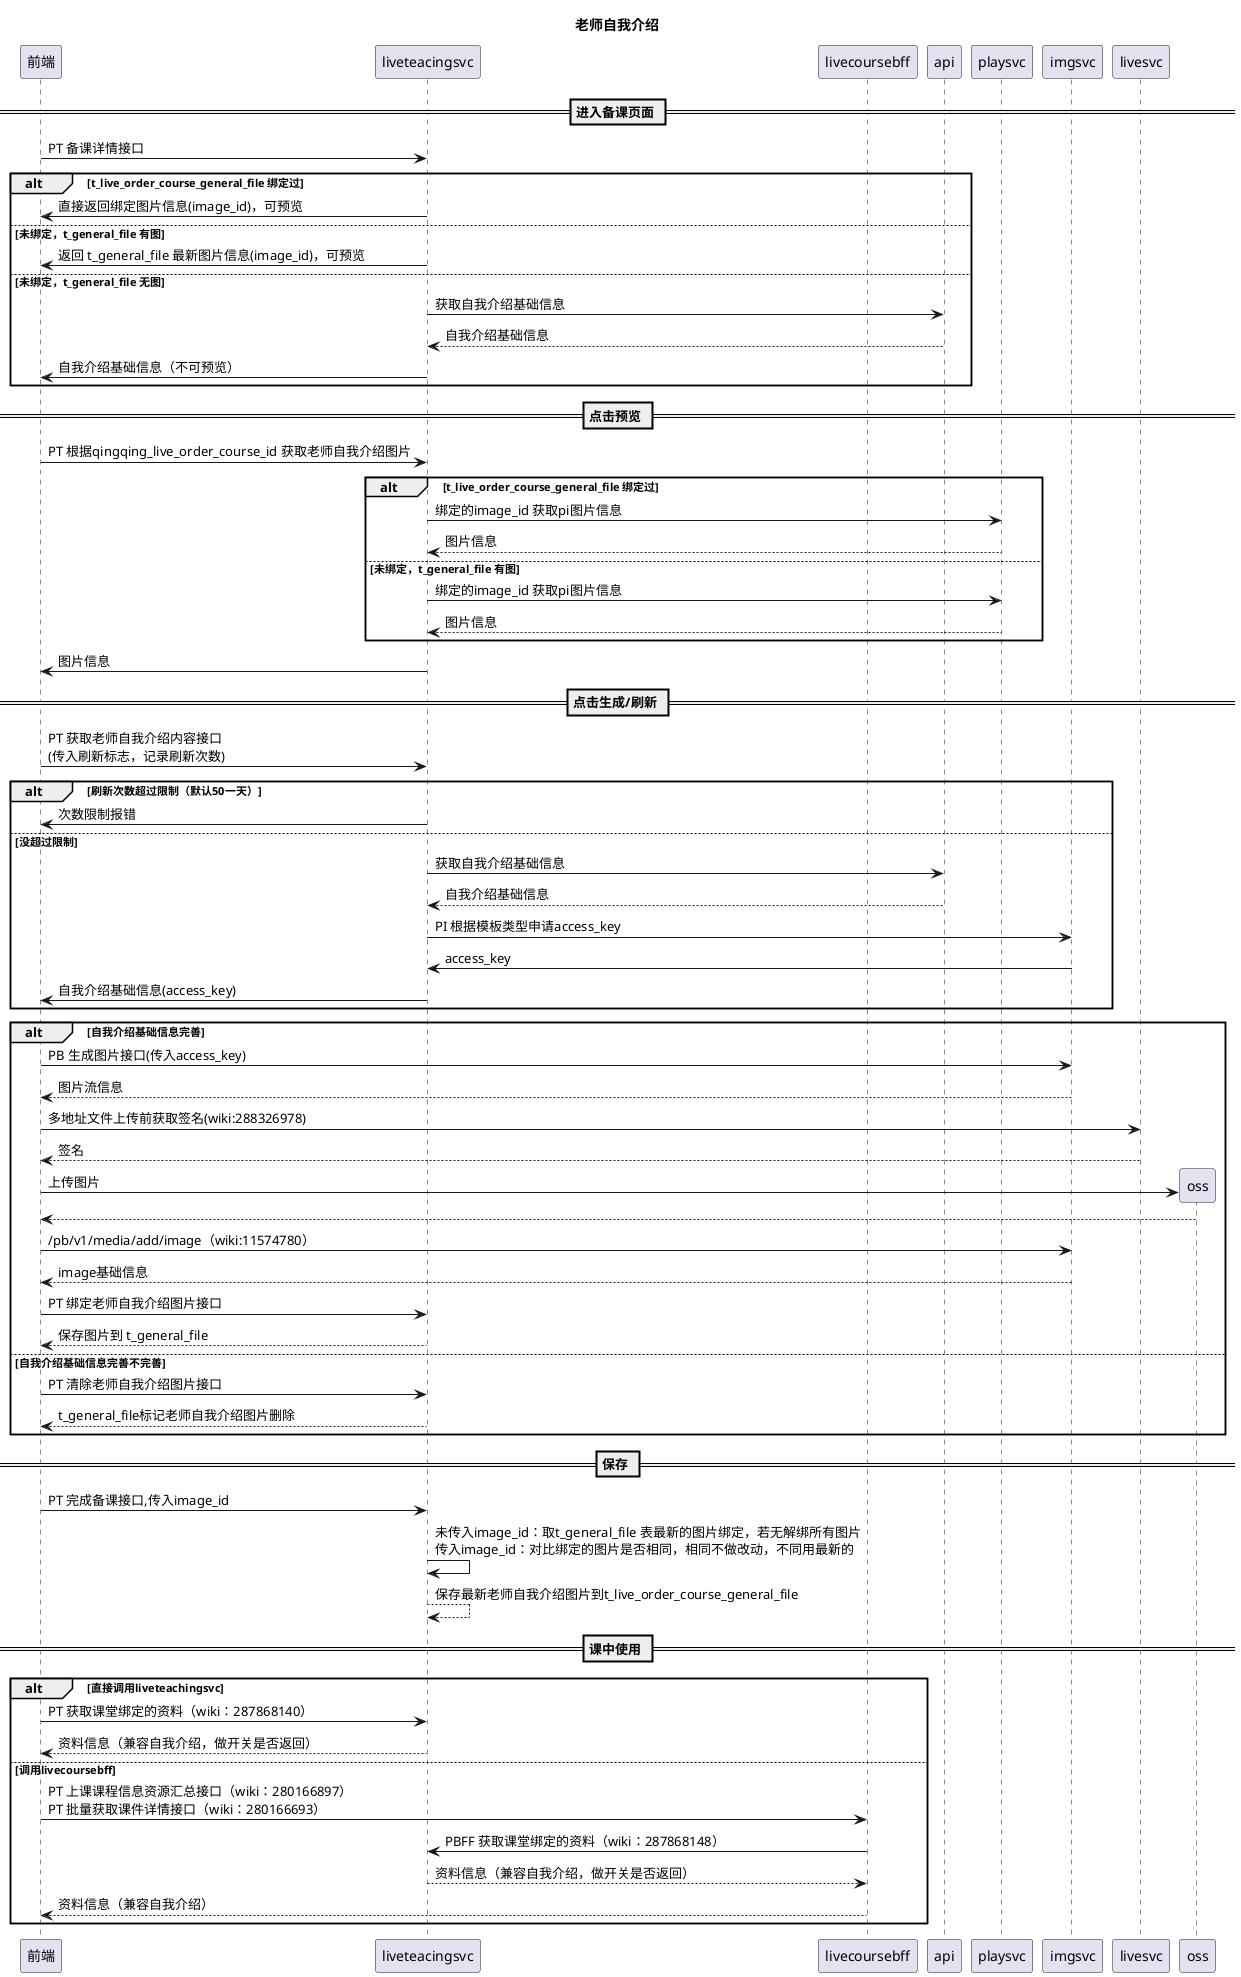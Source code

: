 @startuml
title 老师自我介绍
participant 前端
participant liveteacingsvc as live
participant livecoursebff as bff
participant api
participant playsvc
participant imgsvc
== 进入备课页面 ==
前端 -> live: PT 备课详情接口
alt t_live_order_course_general_file 绑定过
live -> 前端: 直接返回绑定图片信息(image_id)，可预览
else 未绑定，t_general_file 有图
live -> 前端: 返回 t_general_file 最新图片信息(image_id)，可预览
else 未绑定，t_general_file 无图
live -> api: 获取自我介绍基础信息
return 自我介绍基础信息
live -> 前端: 自我介绍基础信息（不可预览）
end

== 点击预览 ==
前端 -> live: PT 根据qingqing_live_order_course_id 获取老师自我介绍图片
alt t_live_order_course_general_file 绑定过
live ->playsvc: 绑定的image_id 获取pi图片信息
return 图片信息
else 未绑定，t_general_file 有图
live ->playsvc: 绑定的image_id 获取pi图片信息
return 图片信息
end
live -> 前端: 图片信息

== 点击生成/刷新 ==
前端 -> live: PT 获取老师自我介绍内容接口\n(传入刷新标志，记录刷新次数)
alt 刷新次数超过限制（默认50一天）
live -> 前端: 次数限制报错
else 没超过限制
live->api: 获取自我介绍基础信息
return 自我介绍基础信息
live -> imgsvc: PI 根据模板类型申请access_key
imgsvc -> live: access_key
live -> 前端: 自我介绍基础信息(access_key)
end
alt 自我介绍基础信息完善
前端 -> imgsvc: PB 生成图片接口(传入access_key)
return 图片流信息
前端 -> livesvc: 多地址文件上传前获取签名(wiki:288326978)
return 签名
create oss
前端 -> oss: 上传图片
return
前端 -> imgsvc: /pb/v1/media/add/image（wiki:11574780）
return image基础信息
前端 -> live: PT 绑定老师自我介绍图片接口
return 保存图片到 t_general_file
else 自我介绍基础信息完善不完善
前端 -> live: PT 清除老师自我介绍图片接口
return t_general_file标记老师自我介绍图片删除
end

== 保存 ==
前端 -> live: PT 完成备课接口,传入image_id
live->live: 未传入image_id：取t_general_file 表最新的图片绑定，若无解绑所有图片\n传入image_id：对比绑定的图片是否相同，相同不做改动，不同用最新的
return 保存最新老师自我介绍图片到t_live_order_course_general_file

== 课中使用 ==
alt 直接调用liveteachingsvc
前端 -> live: PT 获取课堂绑定的资料（wiki：287868140）
return 资料信息（兼容自我介绍，做开关是否返回）
else 调用livecoursebff
前端 -> bff: PT 上课课程信息资源汇总接口（wiki：280166897）\nPT 批量获取课件详情接口（wiki：280166693）
bff-> live: PBFF 获取课堂绑定的资料（wiki：287868148）
return 资料信息（兼容自我介绍，做开关是否返回）
bff --> 前端: 资料信息（兼容自我介绍）
end
@enduml